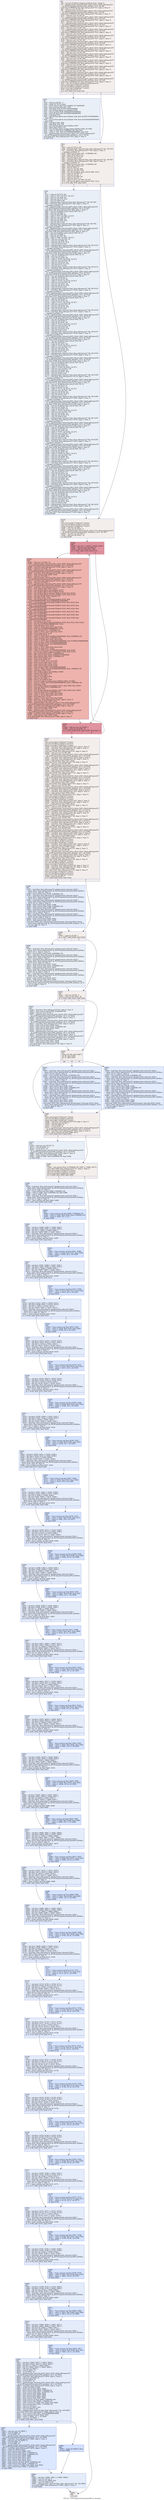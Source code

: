 digraph "CFG for '_Z19ComputeOrientationsPfS_iii' function" {
	label="CFG for '_Z19ComputeOrientationsPfS_iii' function";

	Node0x6147140 [shape=record,color="#3d50c3ff", style=filled, fillcolor="#e5d8d170",label="{%5:\l  %6 = tail call i32 @llvm.amdgcn.workitem.id.x(), !range !4\l  %7 = getelementptr inbounds [416 x float], [416 x float] addrspace(3)*\l... @_ZZ19ComputeOrientationsPfS_iiiE4hist, i32 0, i32 %6\l  store float 0.000000e+00, float addrspace(3)* %7, align 4, !tbaa !5\l  %8 = add nuw nsw i32 %6, 32\l  %9 = getelementptr inbounds [416 x float], [416 x float] addrspace(3)*\l... @_ZZ19ComputeOrientationsPfS_iiiE4hist, i32 0, i32 %8\l  store float 0.000000e+00, float addrspace(3)* %9, align 4, !tbaa !5\l  %10 = add nuw nsw i32 %6, 64\l  %11 = getelementptr inbounds [416 x float], [416 x float] addrspace(3)*\l... @_ZZ19ComputeOrientationsPfS_iiiE4hist, i32 0, i32 %10\l  store float 0.000000e+00, float addrspace(3)* %11, align 4, !tbaa !5\l  %12 = add nuw nsw i32 %6, 96\l  %13 = getelementptr inbounds [416 x float], [416 x float] addrspace(3)*\l... @_ZZ19ComputeOrientationsPfS_iiiE4hist, i32 0, i32 %12\l  store float 0.000000e+00, float addrspace(3)* %13, align 4, !tbaa !5\l  %14 = add nuw nsw i32 %6, 128\l  %15 = getelementptr inbounds [416 x float], [416 x float] addrspace(3)*\l... @_ZZ19ComputeOrientationsPfS_iiiE4hist, i32 0, i32 %14\l  store float 0.000000e+00, float addrspace(3)* %15, align 4, !tbaa !5\l  %16 = add nuw nsw i32 %6, 160\l  %17 = getelementptr inbounds [416 x float], [416 x float] addrspace(3)*\l... @_ZZ19ComputeOrientationsPfS_iiiE4hist, i32 0, i32 %16\l  store float 0.000000e+00, float addrspace(3)* %17, align 4, !tbaa !5\l  %18 = add nuw nsw i32 %6, 192\l  %19 = getelementptr inbounds [416 x float], [416 x float] addrspace(3)*\l... @_ZZ19ComputeOrientationsPfS_iiiE4hist, i32 0, i32 %18\l  store float 0.000000e+00, float addrspace(3)* %19, align 4, !tbaa !5\l  %20 = add nuw nsw i32 %6, 224\l  %21 = getelementptr inbounds [416 x float], [416 x float] addrspace(3)*\l... @_ZZ19ComputeOrientationsPfS_iiiE4hist, i32 0, i32 %20\l  store float 0.000000e+00, float addrspace(3)* %21, align 4, !tbaa !5\l  %22 = add nuw nsw i32 %6, 256\l  %23 = getelementptr inbounds [416 x float], [416 x float] addrspace(3)*\l... @_ZZ19ComputeOrientationsPfS_iiiE4hist, i32 0, i32 %22\l  store float 0.000000e+00, float addrspace(3)* %23, align 4, !tbaa !5\l  %24 = add nuw nsw i32 %6, 288\l  %25 = getelementptr inbounds [416 x float], [416 x float] addrspace(3)*\l... @_ZZ19ComputeOrientationsPfS_iiiE4hist, i32 0, i32 %24\l  store float 0.000000e+00, float addrspace(3)* %25, align 4, !tbaa !5\l  %26 = add nuw nsw i32 %6, 320\l  %27 = getelementptr inbounds [416 x float], [416 x float] addrspace(3)*\l... @_ZZ19ComputeOrientationsPfS_iiiE4hist, i32 0, i32 %26\l  store float 0.000000e+00, float addrspace(3)* %27, align 4, !tbaa !5\l  %28 = add nuw nsw i32 %6, 352\l  %29 = getelementptr inbounds [416 x float], [416 x float] addrspace(3)*\l... @_ZZ19ComputeOrientationsPfS_iiiE4hist, i32 0, i32 %28\l  store float 0.000000e+00, float addrspace(3)* %29, align 4, !tbaa !5\l  %30 = add nuw nsw i32 %6, 384\l  %31 = getelementptr inbounds [416 x float], [416 x float] addrspace(3)*\l... @_ZZ19ComputeOrientationsPfS_iiiE4hist, i32 0, i32 %30\l  store float 0.000000e+00, float addrspace(3)* %31, align 4, !tbaa !5\l  %32 = tail call i32 @llvm.amdgcn.workgroup.id.x()\l  fence syncscope(\"workgroup\") release\l  tail call void @llvm.amdgcn.s.barrier()\l  fence syncscope(\"workgroup\") acquire\l  %33 = icmp ult i32 %6, 15\l  br i1 %33, label %34, label %54\l|{<s0>T|<s1>F}}"];
	Node0x6147140:s0 -> Node0x614b7f0;
	Node0x6147140:s1 -> Node0x614b880;
	Node0x614b7f0 [shape=record,color="#3d50c3ff", style=filled, fillcolor="#cedaeb70",label="{%34:\l34:                                               \l  %35 = add nsw i32 %6, -7\l  %36 = sitofp i32 %35 to float\l  %37 = fmul contract float %36, 0xBFAC71C720000000\l  %38 = fmul contract float %37, %36\l  %39 = fmul float %38, 0x3FF7154760000000\l  %40 = tail call float @llvm.rint.f32(float %39)\l  %41 = fcmp ogt float %38, 0x40562E4300000000\l  %42 = fcmp olt float %38, 0xC059D1DA00000000\l  %43 = fneg float %39\l  %44 = tail call float @llvm.fma.f32(float %38, float 0x3FF7154760000000,\l... float %43)\l  %45 = tail call float @llvm.fma.f32(float %38, float 0x3E54AE0BE0000000,\l... float %44)\l  %46 = fsub float %39, %40\l  %47 = fadd float %45, %46\l  %48 = tail call float @llvm.exp2.f32(float %47)\l  %49 = fptosi float %40 to i32\l  %50 = tail call float @llvm.amdgcn.ldexp.f32(float %48, i32 %49)\l  %51 = select i1 %42, float 0.000000e+00, float %50\l  %52 = select i1 %41, float 0x7FF0000000000000, float %51\l  %53 = getelementptr inbounds [16 x float], [16 x float] addrspace(3)*\l... @_ZZ19ComputeOrientationsPfS_iiiE5gauss, i32 0, i32 %6\l  store float %52, float addrspace(3)* %53, align 4, !tbaa !5\l  br label %54\l}"];
	Node0x614b7f0 -> Node0x614b880;
	Node0x614b880 [shape=record,color="#3d50c3ff", style=filled, fillcolor="#e5d8d170",label="{%54:\l54:                                               \l  %55 = sext i32 %32 to i64\l  %56 = getelementptr inbounds float, float addrspace(1)* %1, i64 %55\l  %57 = load float, float addrspace(1)* %56, align 4, !tbaa !5,\l... !amdgpu.noclobber !9\l  %58 = fadd contract float %57, -6.500000e+00\l  %59 = fptosi float %58 to i32\l  %60 = add nsw i32 %32, %2\l  %61 = sext i32 %60 to i64\l  %62 = getelementptr inbounds float, float addrspace(1)* %1, i64 %61\l  %63 = load float, float addrspace(1)* %62, align 4, !tbaa !5,\l... !amdgpu.noclobber !9\l  %64 = fadd contract float %63, -6.500000e+00\l  %65 = fptosi float %64 to i32\l  %66 = and i32 %59, 15\l  %67 = sub nsw i32 %6, %66\l  %68 = add nsw i32 %67, %59\l  %69 = tail call i32 @llvm.smax.i32(i32 %68, i32 0)\l  %70 = icmp ult i32 %67, 15\l  %71 = add nsw i32 %4, -1\l  %72 = icmp slt i32 %69, %3\l  %73 = add nsw i32 %3, -1\l  %74 = select i1 %72, i32 %69, i32 %73\l  %75 = tail call i32 @llvm.smax.i32(i32 %65, i32 0)\l  br i1 %70, label %76, label %239\l|{<s0>T|<s1>F}}"];
	Node0x614b880:s0 -> Node0x614e680;
	Node0x614b880:s1 -> Node0x614e710;
	Node0x614e680 [shape=record,color="#3d50c3ff", style=filled, fillcolor="#cedaeb70",label="{%76:\l76:                                               \l  %77 = icmp slt i32 %75, %4\l  %78 = select i1 %77, i32 %75, i32 %71\l  %79 = mul nsw i32 %78, %3\l  %80 = add nsw i32 %79, %74\l  %81 = sext i32 %80 to i64\l  %82 = getelementptr inbounds float, float addrspace(1)* %0, i64 %81\l  %83 = load float, float addrspace(1)* %82, align 4, !tbaa !5,\l... !amdgpu.noclobber !9\l  %84 = getelementptr inbounds [240 x float], [240 x float] addrspace(3)*\l... @_ZZ19ComputeOrientationsPfS_iiiE4data, i32 0, i32 %67\l  store float %83, float addrspace(3)* %84, align 4, !tbaa !5\l  %85 = tail call i32 @llvm.smax.i32(i32 %65, i32 -1)\l  %86 = add nsw i32 %85, 1\l  %87 = icmp slt i32 %86, %4\l  %88 = select i1 %87, i32 %86, i32 %71\l  %89 = add nuw nsw i32 %67, 16\l  %90 = mul nsw i32 %88, %3\l  %91 = add nsw i32 %90, %74\l  %92 = sext i32 %91 to i64\l  %93 = getelementptr inbounds float, float addrspace(1)* %0, i64 %92\l  %94 = load float, float addrspace(1)* %93, align 4, !tbaa !5,\l... !amdgpu.noclobber !9\l  %95 = getelementptr inbounds [240 x float], [240 x float] addrspace(3)*\l... @_ZZ19ComputeOrientationsPfS_iiiE4data, i32 0, i32 %89\l  store float %94, float addrspace(3)* %95, align 4, !tbaa !5\l  %96 = tail call i32 @llvm.smax.i32(i32 %65, i32 -2)\l  %97 = add nsw i32 %96, 2\l  %98 = icmp slt i32 %97, %4\l  %99 = select i1 %98, i32 %97, i32 %71\l  %100 = add nuw nsw i32 %67, 32\l  %101 = mul nsw i32 %99, %3\l  %102 = add nsw i32 %101, %74\l  %103 = sext i32 %102 to i64\l  %104 = getelementptr inbounds float, float addrspace(1)* %0, i64 %103\l  %105 = load float, float addrspace(1)* %104, align 4, !tbaa !5,\l... !amdgpu.noclobber !9\l  %106 = getelementptr inbounds [240 x float], [240 x float] addrspace(3)*\l... @_ZZ19ComputeOrientationsPfS_iiiE4data, i32 0, i32 %100\l  store float %105, float addrspace(3)* %106, align 4, !tbaa !5\l  %107 = tail call i32 @llvm.smax.i32(i32 %65, i32 -3)\l  %108 = add nsw i32 %107, 3\l  %109 = icmp slt i32 %108, %4\l  %110 = select i1 %109, i32 %108, i32 %71\l  %111 = add nuw nsw i32 %67, 48\l  %112 = mul nsw i32 %110, %3\l  %113 = add nsw i32 %112, %74\l  %114 = sext i32 %113 to i64\l  %115 = getelementptr inbounds float, float addrspace(1)* %0, i64 %114\l  %116 = load float, float addrspace(1)* %115, align 4, !tbaa !5,\l... !amdgpu.noclobber !9\l  %117 = getelementptr inbounds [240 x float], [240 x float] addrspace(3)*\l... @_ZZ19ComputeOrientationsPfS_iiiE4data, i32 0, i32 %111\l  store float %116, float addrspace(3)* %117, align 4, !tbaa !5\l  %118 = tail call i32 @llvm.smax.i32(i32 %65, i32 -4)\l  %119 = add nsw i32 %118, 4\l  %120 = icmp slt i32 %119, %4\l  %121 = select i1 %120, i32 %119, i32 %71\l  %122 = add nuw nsw i32 %67, 64\l  %123 = mul nsw i32 %121, %3\l  %124 = add nsw i32 %123, %74\l  %125 = sext i32 %124 to i64\l  %126 = getelementptr inbounds float, float addrspace(1)* %0, i64 %125\l  %127 = load float, float addrspace(1)* %126, align 4, !tbaa !5,\l... !amdgpu.noclobber !9\l  %128 = getelementptr inbounds [240 x float], [240 x float] addrspace(3)*\l... @_ZZ19ComputeOrientationsPfS_iiiE4data, i32 0, i32 %122\l  store float %127, float addrspace(3)* %128, align 4, !tbaa !5\l  %129 = tail call i32 @llvm.smax.i32(i32 %65, i32 -5)\l  %130 = add nsw i32 %129, 5\l  %131 = icmp slt i32 %130, %4\l  %132 = select i1 %131, i32 %130, i32 %71\l  %133 = add nuw nsw i32 %67, 80\l  %134 = mul nsw i32 %132, %3\l  %135 = add nsw i32 %134, %74\l  %136 = sext i32 %135 to i64\l  %137 = getelementptr inbounds float, float addrspace(1)* %0, i64 %136\l  %138 = load float, float addrspace(1)* %137, align 4, !tbaa !5,\l... !amdgpu.noclobber !9\l  %139 = getelementptr inbounds [240 x float], [240 x float] addrspace(3)*\l... @_ZZ19ComputeOrientationsPfS_iiiE4data, i32 0, i32 %133\l  store float %138, float addrspace(3)* %139, align 4, !tbaa !5\l  %140 = tail call i32 @llvm.smax.i32(i32 %65, i32 -6)\l  %141 = add nsw i32 %140, 6\l  %142 = icmp slt i32 %141, %4\l  %143 = select i1 %142, i32 %141, i32 %71\l  %144 = add nuw nsw i32 %67, 96\l  %145 = mul nsw i32 %143, %3\l  %146 = add nsw i32 %145, %74\l  %147 = sext i32 %146 to i64\l  %148 = getelementptr inbounds float, float addrspace(1)* %0, i64 %147\l  %149 = load float, float addrspace(1)* %148, align 4, !tbaa !5,\l... !amdgpu.noclobber !9\l  %150 = getelementptr inbounds [240 x float], [240 x float] addrspace(3)*\l... @_ZZ19ComputeOrientationsPfS_iiiE4data, i32 0, i32 %144\l  store float %149, float addrspace(3)* %150, align 4, !tbaa !5\l  %151 = tail call i32 @llvm.smax.i32(i32 %65, i32 -7)\l  %152 = add nsw i32 %151, 7\l  %153 = icmp slt i32 %152, %4\l  %154 = select i1 %153, i32 %152, i32 %71\l  %155 = add nuw nsw i32 %67, 112\l  %156 = mul nsw i32 %154, %3\l  %157 = add nsw i32 %156, %74\l  %158 = sext i32 %157 to i64\l  %159 = getelementptr inbounds float, float addrspace(1)* %0, i64 %158\l  %160 = load float, float addrspace(1)* %159, align 4, !tbaa !5,\l... !amdgpu.noclobber !9\l  %161 = getelementptr inbounds [240 x float], [240 x float] addrspace(3)*\l... @_ZZ19ComputeOrientationsPfS_iiiE4data, i32 0, i32 %155\l  store float %160, float addrspace(3)* %161, align 4, !tbaa !5\l  %162 = tail call i32 @llvm.smax.i32(i32 %65, i32 -8)\l  %163 = add nsw i32 %162, 8\l  %164 = icmp slt i32 %163, %4\l  %165 = select i1 %164, i32 %163, i32 %71\l  %166 = add nuw nsw i32 %67, 128\l  %167 = mul nsw i32 %165, %3\l  %168 = add nsw i32 %167, %74\l  %169 = sext i32 %168 to i64\l  %170 = getelementptr inbounds float, float addrspace(1)* %0, i64 %169\l  %171 = load float, float addrspace(1)* %170, align 4, !tbaa !5,\l... !amdgpu.noclobber !9\l  %172 = getelementptr inbounds [240 x float], [240 x float] addrspace(3)*\l... @_ZZ19ComputeOrientationsPfS_iiiE4data, i32 0, i32 %166\l  store float %171, float addrspace(3)* %172, align 4, !tbaa !5\l  %173 = tail call i32 @llvm.smax.i32(i32 %65, i32 -9)\l  %174 = add nsw i32 %173, 9\l  %175 = icmp slt i32 %174, %4\l  %176 = select i1 %175, i32 %174, i32 %71\l  %177 = add nuw nsw i32 %67, 144\l  %178 = mul nsw i32 %176, %3\l  %179 = add nsw i32 %178, %74\l  %180 = sext i32 %179 to i64\l  %181 = getelementptr inbounds float, float addrspace(1)* %0, i64 %180\l  %182 = load float, float addrspace(1)* %181, align 4, !tbaa !5,\l... !amdgpu.noclobber !9\l  %183 = getelementptr inbounds [240 x float], [240 x float] addrspace(3)*\l... @_ZZ19ComputeOrientationsPfS_iiiE4data, i32 0, i32 %177\l  store float %182, float addrspace(3)* %183, align 4, !tbaa !5\l  %184 = tail call i32 @llvm.smax.i32(i32 %65, i32 -10)\l  %185 = add nsw i32 %184, 10\l  %186 = icmp slt i32 %185, %4\l  %187 = select i1 %186, i32 %185, i32 %71\l  %188 = add nuw nsw i32 %67, 160\l  %189 = mul nsw i32 %187, %3\l  %190 = add nsw i32 %189, %74\l  %191 = sext i32 %190 to i64\l  %192 = getelementptr inbounds float, float addrspace(1)* %0, i64 %191\l  %193 = load float, float addrspace(1)* %192, align 4, !tbaa !5,\l... !amdgpu.noclobber !9\l  %194 = getelementptr inbounds [240 x float], [240 x float] addrspace(3)*\l... @_ZZ19ComputeOrientationsPfS_iiiE4data, i32 0, i32 %188\l  store float %193, float addrspace(3)* %194, align 4, !tbaa !5\l  %195 = tail call i32 @llvm.smax.i32(i32 %65, i32 -11)\l  %196 = add nsw i32 %195, 11\l  %197 = icmp slt i32 %196, %4\l  %198 = select i1 %197, i32 %196, i32 %71\l  %199 = add nuw nsw i32 %67, 176\l  %200 = mul nsw i32 %198, %3\l  %201 = add nsw i32 %200, %74\l  %202 = sext i32 %201 to i64\l  %203 = getelementptr inbounds float, float addrspace(1)* %0, i64 %202\l  %204 = load float, float addrspace(1)* %203, align 4, !tbaa !5,\l... !amdgpu.noclobber !9\l  %205 = getelementptr inbounds [240 x float], [240 x float] addrspace(3)*\l... @_ZZ19ComputeOrientationsPfS_iiiE4data, i32 0, i32 %199\l  store float %204, float addrspace(3)* %205, align 4, !tbaa !5\l  %206 = tail call i32 @llvm.smax.i32(i32 %65, i32 -12)\l  %207 = add nsw i32 %206, 12\l  %208 = icmp slt i32 %207, %4\l  %209 = select i1 %208, i32 %207, i32 %71\l  %210 = add nuw nsw i32 %67, 192\l  %211 = mul nsw i32 %209, %3\l  %212 = add nsw i32 %211, %74\l  %213 = sext i32 %212 to i64\l  %214 = getelementptr inbounds float, float addrspace(1)* %0, i64 %213\l  %215 = load float, float addrspace(1)* %214, align 4, !tbaa !5,\l... !amdgpu.noclobber !9\l  %216 = getelementptr inbounds [240 x float], [240 x float] addrspace(3)*\l... @_ZZ19ComputeOrientationsPfS_iiiE4data, i32 0, i32 %210\l  store float %215, float addrspace(3)* %216, align 4, !tbaa !5\l  %217 = tail call i32 @llvm.smax.i32(i32 %65, i32 -13)\l  %218 = add nsw i32 %217, 13\l  %219 = icmp slt i32 %218, %4\l  %220 = select i1 %219, i32 %218, i32 %71\l  %221 = add nuw nsw i32 %67, 208\l  %222 = mul nsw i32 %220, %3\l  %223 = add nsw i32 %222, %74\l  %224 = sext i32 %223 to i64\l  %225 = getelementptr inbounds float, float addrspace(1)* %0, i64 %224\l  %226 = load float, float addrspace(1)* %225, align 4, !tbaa !5,\l... !amdgpu.noclobber !9\l  %227 = getelementptr inbounds [240 x float], [240 x float] addrspace(3)*\l... @_ZZ19ComputeOrientationsPfS_iiiE4data, i32 0, i32 %221\l  store float %226, float addrspace(3)* %227, align 4, !tbaa !5\l  %228 = tail call i32 @llvm.smax.i32(i32 %65, i32 -14)\l  %229 = add nsw i32 %228, 14\l  %230 = icmp slt i32 %229, %4\l  %231 = select i1 %230, i32 %229, i32 %71\l  %232 = add nuw nsw i32 %67, 224\l  %233 = mul nsw i32 %231, %3\l  %234 = add nsw i32 %233, %74\l  %235 = sext i32 %234 to i64\l  %236 = getelementptr inbounds float, float addrspace(1)* %0, i64 %235\l  %237 = load float, float addrspace(1)* %236, align 4, !tbaa !5,\l... !amdgpu.noclobber !9\l  %238 = getelementptr inbounds [240 x float], [240 x float] addrspace(3)*\l... @_ZZ19ComputeOrientationsPfS_iiiE4data, i32 0, i32 %232\l  store float %237, float addrspace(3)* %238, align 4, !tbaa !5\l  br label %239\l}"];
	Node0x614e680 -> Node0x614e710;
	Node0x614e710 [shape=record,color="#3d50c3ff", style=filled, fillcolor="#e5d8d170",label="{%239:\l239:                                              \l  fence syncscope(\"workgroup\") release\l  tail call void @llvm.amdgcn.s.barrier()\l  fence syncscope(\"workgroup\") acquire\l  %240 = add nsw i32 %67, -1\l  %241 = icmp ult i32 %240, 13\l  %242 = getelementptr inbounds [16 x float], [16 x float] addrspace(3)*\l... @_ZZ19ComputeOrientationsPfS_iiiE5gauss, i32 0, i32 %67\l  %243 = shl nuw nsw i32 %67, 5\l  %244 = add nsw i32 %243, -32\l  br label %299\l}"];
	Node0x614e710 -> Node0x6156bc0;
	Node0x6156e60 [shape=record,color="#3d50c3ff", style=filled, fillcolor="#e5d8d170",label="{%245:\l245:                                              \l  fence syncscope(\"workgroup\") release\l  tail call void @llvm.amdgcn.s.barrier()\l  fence syncscope(\"workgroup\") acquire\l  %246 = load float, float addrspace(3)* %23, align 4, !tbaa !5\l  %247 = load float, float addrspace(3)* %7, align 4, !tbaa !5\l  %248 = fadd contract float %246, %247\l  store float %248, float addrspace(3)* %7, align 4, !tbaa !5\l  %249 = add nuw nsw i32 %6, 288\l  %250 = getelementptr inbounds [416 x float], [416 x float] addrspace(3)*\l... @_ZZ19ComputeOrientationsPfS_iiiE4hist, i32 0, i32 %249\l  %251 = load float, float addrspace(3)* %250, align 4, !tbaa !5\l  %252 = load float, float addrspace(3)* %9, align 4, !tbaa !5\l  %253 = fadd contract float %251, %252\l  store float %253, float addrspace(3)* %9, align 4, !tbaa !5\l  %254 = add nuw nsw i32 %6, 320\l  %255 = getelementptr inbounds [416 x float], [416 x float] addrspace(3)*\l... @_ZZ19ComputeOrientationsPfS_iiiE4hist, i32 0, i32 %254\l  %256 = load float, float addrspace(3)* %255, align 4, !tbaa !5\l  %257 = load float, float addrspace(3)* %11, align 4, !tbaa !5\l  %258 = fadd contract float %256, %257\l  store float %258, float addrspace(3)* %11, align 4, !tbaa !5\l  %259 = add nuw nsw i32 %6, 352\l  %260 = getelementptr inbounds [416 x float], [416 x float] addrspace(3)*\l... @_ZZ19ComputeOrientationsPfS_iiiE4hist, i32 0, i32 %259\l  %261 = load float, float addrspace(3)* %260, align 4, !tbaa !5\l  %262 = load float, float addrspace(3)* %13, align 4, !tbaa !5\l  %263 = fadd contract float %261, %262\l  store float %263, float addrspace(3)* %13, align 4, !tbaa !5\l  %264 = add nuw nsw i32 %6, 384\l  %265 = getelementptr inbounds [416 x float], [416 x float] addrspace(3)*\l... @_ZZ19ComputeOrientationsPfS_iiiE4hist, i32 0, i32 %264\l  %266 = load float, float addrspace(3)* %265, align 4, !tbaa !5\l  %267 = load float, float addrspace(3)* %15, align 4, !tbaa !5\l  %268 = fadd contract float %266, %267\l  store float %268, float addrspace(3)* %15, align 4, !tbaa !5\l  fence syncscope(\"workgroup\") release\l  tail call void @llvm.amdgcn.s.barrier()\l  fence syncscope(\"workgroup\") acquire\l  %269 = load float, float addrspace(3)* %15, align 4, !tbaa !5\l  %270 = load float, float addrspace(3)* %7, align 4, !tbaa !5\l  %271 = fadd contract float %269, %270\l  store float %271, float addrspace(3)* %7, align 4, !tbaa !5\l  %272 = add nuw nsw i32 %6, 160\l  %273 = getelementptr inbounds [416 x float], [416 x float] addrspace(3)*\l... @_ZZ19ComputeOrientationsPfS_iiiE4hist, i32 0, i32 %272\l  %274 = load float, float addrspace(3)* %273, align 4, !tbaa !5\l  %275 = load float, float addrspace(3)* %9, align 4, !tbaa !5\l  %276 = fadd contract float %274, %275\l  store float %276, float addrspace(3)* %9, align 4, !tbaa !5\l  %277 = add nuw nsw i32 %6, 192\l  %278 = getelementptr inbounds [416 x float], [416 x float] addrspace(3)*\l... @_ZZ19ComputeOrientationsPfS_iiiE4hist, i32 0, i32 %277\l  %279 = load float, float addrspace(3)* %278, align 4, !tbaa !5\l  %280 = load float, float addrspace(3)* %11, align 4, !tbaa !5\l  %281 = fadd contract float %279, %280\l  store float %281, float addrspace(3)* %11, align 4, !tbaa !5\l  %282 = add nuw nsw i32 %6, 224\l  %283 = getelementptr inbounds [416 x float], [416 x float] addrspace(3)*\l... @_ZZ19ComputeOrientationsPfS_iiiE4hist, i32 0, i32 %282\l  %284 = load float, float addrspace(3)* %283, align 4, !tbaa !5\l  %285 = load float, float addrspace(3)* %13, align 4, !tbaa !5\l  %286 = fadd contract float %284, %285\l  store float %286, float addrspace(3)* %13, align 4, !tbaa !5\l  fence syncscope(\"workgroup\") release\l  tail call void @llvm.amdgcn.s.barrier()\l  fence syncscope(\"workgroup\") acquire\l  %287 = load float, float addrspace(3)* %11, align 4, !tbaa !5\l  %288 = load float, float addrspace(3)* %7, align 4, !tbaa !5\l  %289 = fadd contract float %287, %288\l  store float %289, float addrspace(3)* %7, align 4, !tbaa !5\l  %290 = add nuw nsw i32 %6, 96\l  %291 = getelementptr inbounds [416 x float], [416 x float] addrspace(3)*\l... @_ZZ19ComputeOrientationsPfS_iiiE4hist, i32 0, i32 %290\l  %292 = load float, float addrspace(3)* %291, align 4, !tbaa !5\l  %293 = load float, float addrspace(3)* %9, align 4, !tbaa !5\l  %294 = fadd contract float %292, %293\l  store float %294, float addrspace(3)* %9, align 4, !tbaa !5\l  fence syncscope(\"workgroup\") release\l  tail call void @llvm.amdgcn.s.barrier()\l  fence syncscope(\"workgroup\") acquire\l  %295 = load float, float addrspace(3)* %9, align 4, !tbaa !5\l  %296 = load float, float addrspace(3)* %7, align 4, !tbaa !5\l  %297 = fadd contract float %295, %296\l  store float %297, float addrspace(3)* %7, align 4, !tbaa !5\l  fence syncscope(\"workgroup\") release\l  tail call void @llvm.amdgcn.s.barrier()\l  fence syncscope(\"workgroup\") acquire\l  %298 = icmp eq i32 %6, 0\l  br i1 %298, label %394, label %406\l|{<s0>T|<s1>F}}"];
	Node0x6156e60:s0 -> Node0x615b590;
	Node0x6156e60:s1 -> Node0x615b5e0;
	Node0x6156bc0 [shape=record,color="#b70d28ff", style=filled, fillcolor="#b70d2870",label="{%299:\l299:                                              \l  %300 = phi i32 [ 1, %239 ], [ %392, %391 ]\l  %301 = shl nuw nsw i32 %300, 4\l  %302 = add nsw i32 %301, %67\l  br i1 %241, label %303, label %391\l|{<s0>T|<s1>F}}"];
	Node0x6156bc0:s0 -> Node0x615b980;
	Node0x6156bc0:s1 -> Node0x615b720;
	Node0x615b980 [shape=record,color="#3d50c3ff", style=filled, fillcolor="#d6524470",label="{%303:\l303:                                              \l  %304 = add nsw i32 %302, 16\l  %305 = getelementptr inbounds [240 x float], [240 x float] addrspace(3)*\l... @_ZZ19ComputeOrientationsPfS_iiiE4data, i32 0, i32 %304\l  %306 = load float, float addrspace(3)* %305, align 4, !tbaa !5\l  %307 = add nsw i32 %302, -16\l  %308 = getelementptr inbounds [240 x float], [240 x float] addrspace(3)*\l... @_ZZ19ComputeOrientationsPfS_iiiE4data, i32 0, i32 %307\l  %309 = load float, float addrspace(3)* %308, align 4, !tbaa !5\l  %310 = fsub contract float %306, %309\l  %311 = add nsw i32 %302, 1\l  %312 = getelementptr inbounds [240 x float], [240 x float] addrspace(3)*\l... @_ZZ19ComputeOrientationsPfS_iiiE4data, i32 0, i32 %311\l  %313 = load float, float addrspace(3)* %312, align 4, !tbaa !5\l  %314 = add nsw i32 %302, -1\l  %315 = getelementptr inbounds [240 x float], [240 x float] addrspace(3)*\l... @_ZZ19ComputeOrientationsPfS_iiiE4data, i32 0, i32 %314\l  %316 = load float, float addrspace(3)* %315, align 4, !tbaa !5\l  %317 = fsub contract float %313, %316\l  %318 = tail call float @llvm.fabs.f32(float %317)\l  %319 = tail call float @llvm.fabs.f32(float %310)\l  %320 = tail call float @llvm.minnum.f32(float %318, float %319)\l  %321 = tail call float @llvm.maxnum.f32(float %318, float %319)\l  %322 = fdiv float %320, %321, !fpmath !10\l  %323 = fmul float %322, %322\l  %324 = tail call float @llvm.fmuladd.f32(float %323, float\l... 0x3F65A54B00000000, float 0xBF8F4B2180000000)\l  %325 = tail call float @llvm.fmuladd.f32(float %323, float %324, float\l... 0x3FA53F67E0000000)\l  %326 = tail call float @llvm.fmuladd.f32(float %323, float %325, float\l... 0xBFB2FA9AE0000000)\l  %327 = tail call float @llvm.fmuladd.f32(float %323, float %326, float\l... 0x3FBB263640000000)\l  %328 = tail call float @llvm.fmuladd.f32(float %323, float %327, float\l... 0xBFC22C1CC0000000)\l  %329 = tail call float @llvm.fmuladd.f32(float %323, float %328, float\l... 0x3FC99717E0000000)\l  %330 = tail call float @llvm.fmuladd.f32(float %323, float %329, float\l... 0xBFD5554C40000000)\l  %331 = fmul float %323, %330\l  %332 = tail call float @llvm.fmuladd.f32(float %322, float %331, float %322)\l  %333 = fsub float 0x3FF921FB60000000, %332\l  %334 = fcmp ogt float %319, %318\l  %335 = select i1 %334, float %333, float %332\l  %336 = fsub float 0x400921FB60000000, %335\l  %337 = fcmp olt float %317, 0.000000e+00\l  %338 = select i1 %337, float %336, float %335\l  %339 = bitcast float %317 to i32\l  %340 = icmp slt i32 %339, 0\l  %341 = select i1 %340, float 0x400921FB60000000, float 0.000000e+00\l  %342 = fcmp oeq float %310, 0.000000e+00\l  %343 = select i1 %342, float %341, float %338\l  %344 = select i1 %337, float 0x4002D97C80000000, float 0x3FE921FB60000000\l  %345 = fcmp oeq float %318, 0x7FF0000000000000\l  %346 = fcmp oeq float %319, 0x7FF0000000000000\l  %347 = and i1 %346, %345\l  %348 = select i1 %347, float %344, float %343\l  %349 = fcmp uno float %317, %310\l  %350 = select i1 %349, float 0x7FF8000000000000, float %348\l  %351 = tail call float @llvm.copysign.f32(float %350, float %310)\l  %352 = fmul contract float %351, 1.600000e+01\l  %353 = fdiv contract float %352, 0x400921FF20000000\l  %354 = fadd contract float %353, 1.650000e+01\l  %355 = fptosi float %354 to i32\l  %356 = icmp eq i32 %355, 32\l  %357 = select i1 %356, i32 0, i32 %355\l  %358 = fmul contract float %317, %317\l  %359 = fmul contract float %310, %310\l  %360 = fadd contract float %359, %358\l  %361 = fcmp olt float %360, 0x39F0000000000000\l  %362 = select i1 %361, float 0x41F0000000000000, float 1.000000e+00\l  %363 = fmul float %360, %362\l  %364 = tail call float @llvm.sqrt.f32(float %363)\l  %365 = bitcast float %364 to i32\l  %366 = add nsw i32 %365, -1\l  %367 = bitcast i32 %366 to float\l  %368 = add nsw i32 %365, 1\l  %369 = bitcast i32 %368 to float\l  %370 = tail call i1 @llvm.amdgcn.class.f32(float %363, i32 608)\l  %371 = select i1 %361, float 0x3EF0000000000000, float 1.000000e+00\l  %372 = fneg float %369\l  %373 = tail call float @llvm.fma.f32(float %372, float %364, float %363)\l  %374 = fcmp ogt float %373, 0.000000e+00\l  %375 = fneg float %367\l  %376 = tail call float @llvm.fma.f32(float %375, float %364, float %363)\l  %377 = fcmp ole float %376, 0.000000e+00\l  %378 = select i1 %377, float %367, float %364\l  %379 = select i1 %374, float %369, float %378\l  %380 = fmul float %371, %379\l  %381 = select i1 %370, float %363, float %380\l  %382 = load float, float addrspace(3)* %242, align 4, !tbaa !5\l  %383 = fmul contract float %382, %381\l  %384 = getelementptr inbounds [16 x float], [16 x float] addrspace(3)*\l... @_ZZ19ComputeOrientationsPfS_iiiE5gauss, i32 0, i32 %300\l  %385 = load float, float addrspace(3)* %384, align 4, !tbaa !5\l  %386 = fmul contract float %385, %383\l  %387 = add nsw i32 %244, %357\l  %388 = getelementptr inbounds [416 x float], [416 x float] addrspace(3)*\l... @_ZZ19ComputeOrientationsPfS_iiiE4hist, i32 0, i32 %387\l  %389 = load float, float addrspace(3)* %388, align 4, !tbaa !5\l  %390 = fadd contract float %389, %386\l  store float %390, float addrspace(3)* %388, align 4, !tbaa !5\l  br label %391\l}"];
	Node0x615b980 -> Node0x615b720;
	Node0x615b720 [shape=record,color="#b70d28ff", style=filled, fillcolor="#b70d2870",label="{%391:\l391:                                              \l  %392 = add nuw nsw i32 %300, 1\l  %393 = icmp eq i32 %392, 14\l  br i1 %393, label %245, label %299, !llvm.loop !11\l|{<s0>T|<s1>F}}"];
	Node0x615b720:s0 -> Node0x6156e60;
	Node0x615b720:s1 -> Node0x6156bc0;
	Node0x615b590 [shape=record,color="#3d50c3ff", style=filled, fillcolor="#c1d4f470",label="{%394:\l394:                                              \l  %395 = load float, float addrspace(3)* getelementptr inbounds ([416 x\l... float], [416 x float] addrspace(3)* @_ZZ19ComputeOrientationsPfS_iiiE4hist,\l... i32 0, i32 0), align 16, !tbaa !5\l  %396 = fmul contract float %395, 6.000000e+00\l  %397 = load float, float addrspace(3)* getelementptr inbounds ([416 x\l... float], [416 x float] addrspace(3)* @_ZZ19ComputeOrientationsPfS_iiiE4hist,\l... i32 0, i32 1), align 4, !tbaa !5\l  %398 = load float, float addrspace(3)* getelementptr inbounds ([416 x\l... float], [416 x float] addrspace(3)* @_ZZ19ComputeOrientationsPfS_iiiE4hist,\l... i32 0, i32 31), align 4, !tbaa !5\l  %399 = fadd contract float %397, %398\l  %400 = fmul contract float %399, 4.000000e+00\l  %401 = fadd contract float %396, %400\l  %402 = load float, float addrspace(3)* getelementptr inbounds ([416 x\l... float], [416 x float] addrspace(3)* @_ZZ19ComputeOrientationsPfS_iiiE4hist,\l... i32 0, i32 2), align 8, !tbaa !5\l  %403 = load float, float addrspace(3)* getelementptr inbounds ([416 x\l... float], [416 x float] addrspace(3)* @_ZZ19ComputeOrientationsPfS_iiiE4hist,\l... i32 0, i32 30), align 8, !tbaa !5\l  %404 = fadd contract float %402, %403\l  %405 = fadd contract float %401, %404\l  store float %405, float addrspace(3)* getelementptr inbounds ([416 x float],\l... [416 x float] addrspace(3)* @_ZZ19ComputeOrientationsPfS_iiiE4hist, i32 0,\l... i32 32), align 16, !tbaa !5\l  br label %406\l}"];
	Node0x615b590 -> Node0x615b5e0;
	Node0x615b5e0 [shape=record,color="#3d50c3ff", style=filled, fillcolor="#e5d8d170",label="{%406:\l406:                                              \l  %407 = icmp eq i32 %6, 1\l  br i1 %407, label %408, label %420\l|{<s0>T|<s1>F}}"];
	Node0x615b5e0:s0 -> Node0x6160180;
	Node0x615b5e0:s1 -> Node0x6157470;
	Node0x6160180 [shape=record,color="#3d50c3ff", style=filled, fillcolor="#cedaeb70",label="{%408:\l408:                                              \l  %409 = load float, float addrspace(3)* getelementptr inbounds ([416 x\l... float], [416 x float] addrspace(3)* @_ZZ19ComputeOrientationsPfS_iiiE4hist,\l... i32 0, i32 1), align 4, !tbaa !5\l  %410 = fmul contract float %409, 6.000000e+00\l  %411 = load float, float addrspace(3)* getelementptr inbounds ([416 x\l... float], [416 x float] addrspace(3)* @_ZZ19ComputeOrientationsPfS_iiiE4hist,\l... i32 0, i32 2), align 8, !tbaa !5\l  %412 = load float, float addrspace(3)* getelementptr inbounds ([416 x\l... float], [416 x float] addrspace(3)* @_ZZ19ComputeOrientationsPfS_iiiE4hist,\l... i32 0, i32 0), align 16, !tbaa !5\l  %413 = fadd contract float %411, %412\l  %414 = fmul contract float %413, 4.000000e+00\l  %415 = fadd contract float %410, %414\l  %416 = load float, float addrspace(3)* getelementptr inbounds ([416 x\l... float], [416 x float] addrspace(3)* @_ZZ19ComputeOrientationsPfS_iiiE4hist,\l... i32 0, i32 3), align 4, !tbaa !5\l  %417 = load float, float addrspace(3)* getelementptr inbounds ([416 x\l... float], [416 x float] addrspace(3)* @_ZZ19ComputeOrientationsPfS_iiiE4hist,\l... i32 0, i32 31), align 4, !tbaa !5\l  %418 = fadd contract float %416, %417\l  %419 = fadd contract float %415, %418\l  store float %419, float addrspace(3)* getelementptr inbounds ([416 x float],\l... [416 x float] addrspace(3)* @_ZZ19ComputeOrientationsPfS_iiiE4hist, i32 0,\l... i32 33), align 4, !tbaa !5\l  br label %420\l}"];
	Node0x6160180 -> Node0x6157470;
	Node0x6157470 [shape=record,color="#3d50c3ff", style=filled, fillcolor="#e5d8d170",label="{%420:\l420:                                              \l  %421 = add nsw i32 %6, -2\l  %422 = icmp ult i32 %421, 28\l  br i1 %422, label %423, label %442\l|{<s0>T|<s1>F}}"];
	Node0x6157470:s0 -> Node0x61575b0;
	Node0x6157470:s1 -> Node0x6158380;
	Node0x61575b0 [shape=record,color="#3d50c3ff", style=filled, fillcolor="#cedaeb70",label="{%423:\l423:                                              \l  %424 = load float, float addrspace(3)* %7, align 4, !tbaa !5\l  %425 = fmul contract float %424, 6.000000e+00\l  %426 = add nuw nsw i32 %6, 1\l  %427 = getelementptr inbounds [416 x float], [416 x float] addrspace(3)*\l... @_ZZ19ComputeOrientationsPfS_iiiE4hist, i32 0, i32 %426\l  %428 = load float, float addrspace(3)* %427, align 4, !tbaa !5\l  %429 = add nsw i32 %6, -1\l  %430 = getelementptr inbounds [416 x float], [416 x float] addrspace(3)*\l... @_ZZ19ComputeOrientationsPfS_iiiE4hist, i32 0, i32 %429\l  %431 = load float, float addrspace(3)* %430, align 4, !tbaa !5\l  %432 = fadd contract float %428, %431\l  %433 = fmul contract float %432, 4.000000e+00\l  %434 = fadd contract float %425, %433\l  %435 = add nuw nsw i32 %6, 2\l  %436 = getelementptr inbounds [416 x float], [416 x float] addrspace(3)*\l... @_ZZ19ComputeOrientationsPfS_iiiE4hist, i32 0, i32 %435\l  %437 = load float, float addrspace(3)* %436, align 4, !tbaa !5\l  %438 = getelementptr inbounds [416 x float], [416 x float] addrspace(3)*\l... @_ZZ19ComputeOrientationsPfS_iiiE4hist, i32 0, i32 %421\l  %439 = load float, float addrspace(3)* %438, align 4, !tbaa !5\l  %440 = fadd contract float %437, %439\l  %441 = fadd contract float %434, %440\l  store float %441, float addrspace(3)* %9, align 4, !tbaa !5\l  br label %442\l}"];
	Node0x61575b0 -> Node0x6158380;
	Node0x6158380 [shape=record,color="#3d50c3ff", style=filled, fillcolor="#e5d8d170",label="{%442:\l442:                                              \l  switch i32 %6, label %467 [\l    i32 30, label %443\l    i32 31, label %455\l  ]\l|{<s0>def|<s1>30|<s2>31}}"];
	Node0x6158380:s0 -> Node0x6158640;
	Node0x6158380:s1 -> Node0x6159040;
	Node0x6158380:s2 -> Node0x6159090;
	Node0x6159040 [shape=record,color="#3d50c3ff", style=filled, fillcolor="#bbd1f870",label="{%443:\l443:                                              \l  %444 = load float, float addrspace(3)* getelementptr inbounds ([416 x\l... float], [416 x float] addrspace(3)* @_ZZ19ComputeOrientationsPfS_iiiE4hist,\l... i32 0, i32 30), align 8, !tbaa !5\l  %445 = fmul contract float %444, 6.000000e+00\l  %446 = load float, float addrspace(3)* getelementptr inbounds ([416 x\l... float], [416 x float] addrspace(3)* @_ZZ19ComputeOrientationsPfS_iiiE4hist,\l... i32 0, i32 31), align 4, !tbaa !5\l  %447 = load float, float addrspace(3)* getelementptr inbounds ([416 x\l... float], [416 x float] addrspace(3)* @_ZZ19ComputeOrientationsPfS_iiiE4hist,\l... i32 0, i32 29), align 4, !tbaa !5\l  %448 = fadd contract float %446, %447\l  %449 = fmul contract float %448, 4.000000e+00\l  %450 = fadd contract float %445, %449\l  %451 = load float, float addrspace(3)* getelementptr inbounds ([416 x\l... float], [416 x float] addrspace(3)* @_ZZ19ComputeOrientationsPfS_iiiE4hist,\l... i32 0, i32 0), align 16, !tbaa !5\l  %452 = load float, float addrspace(3)* getelementptr inbounds ([416 x\l... float], [416 x float] addrspace(3)* @_ZZ19ComputeOrientationsPfS_iiiE4hist,\l... i32 0, i32 28), align 16, !tbaa !5\l  %453 = fadd contract float %451, %452\l  %454 = fadd contract float %450, %453\l  store float %454, float addrspace(3)* getelementptr inbounds ([416 x float],\l... [416 x float] addrspace(3)* @_ZZ19ComputeOrientationsPfS_iiiE4hist, i32 0,\l... i32 62), align 8, !tbaa !5\l  br label %467\l}"];
	Node0x6159040 -> Node0x6158640;
	Node0x6159090 [shape=record,color="#3d50c3ff", style=filled, fillcolor="#bbd1f870",label="{%455:\l455:                                              \l  %456 = load float, float addrspace(3)* getelementptr inbounds ([416 x\l... float], [416 x float] addrspace(3)* @_ZZ19ComputeOrientationsPfS_iiiE4hist,\l... i32 0, i32 31), align 4, !tbaa !5\l  %457 = fmul contract float %456, 6.000000e+00\l  %458 = load float, float addrspace(3)* getelementptr inbounds ([416 x\l... float], [416 x float] addrspace(3)* @_ZZ19ComputeOrientationsPfS_iiiE4hist,\l... i32 0, i32 0), align 16, !tbaa !5\l  %459 = load float, float addrspace(3)* getelementptr inbounds ([416 x\l... float], [416 x float] addrspace(3)* @_ZZ19ComputeOrientationsPfS_iiiE4hist,\l... i32 0, i32 30), align 8, !tbaa !5\l  %460 = fadd contract float %458, %459\l  %461 = fmul contract float %460, 4.000000e+00\l  %462 = fadd contract float %457, %461\l  %463 = load float, float addrspace(3)* getelementptr inbounds ([416 x\l... float], [416 x float] addrspace(3)* @_ZZ19ComputeOrientationsPfS_iiiE4hist,\l... i32 0, i32 1), align 4, !tbaa !5\l  %464 = load float, float addrspace(3)* getelementptr inbounds ([416 x\l... float], [416 x float] addrspace(3)* @_ZZ19ComputeOrientationsPfS_iiiE4hist,\l... i32 0, i32 29), align 4, !tbaa !5\l  %465 = fadd contract float %463, %464\l  %466 = fadd contract float %462, %465\l  store float %466, float addrspace(3)* getelementptr inbounds ([416 x float],\l... [416 x float] addrspace(3)* @_ZZ19ComputeOrientationsPfS_iiiE4hist, i32 0,\l... i32 63), align 4, !tbaa !5\l  br label %467\l}"];
	Node0x6159090 -> Node0x6158640;
	Node0x6158640 [shape=record,color="#3d50c3ff", style=filled, fillcolor="#e5d8d170",label="{%467:\l467:                                              \l  fence syncscope(\"workgroup\") release\l  tail call void @llvm.amdgcn.s.barrier()\l  fence syncscope(\"workgroup\") acquire\l  %468 = load float, float addrspace(3)* %9, align 4, !tbaa !5\l  %469 = add nuw nsw i32 %6, 1\l  %470 = and i32 %469, 31\l  %471 = or i32 %470, 32\l  %472 = getelementptr inbounds [416 x float], [416 x float] addrspace(3)*\l... @_ZZ19ComputeOrientationsPfS_iiiE4hist, i32 0, i32 %471\l  %473 = load float, float addrspace(3)* %472, align 4, !tbaa !5\l  %474 = fcmp contract ogt float %468, %473\l  br i1 %474, label %475, label %483\l|{<s0>T|<s1>F}}"];
	Node0x6158640:s0 -> Node0x6166380;
	Node0x6158640:s1 -> Node0x6166590;
	Node0x6166380 [shape=record,color="#3d50c3ff", style=filled, fillcolor="#cedaeb70",label="{%475:\l475:                                              \l  %476 = add nuw nsw i32 %6, 31\l  %477 = and i32 %476, 31\l  %478 = or i32 %477, 32\l  %479 = getelementptr inbounds [416 x float], [416 x float] addrspace(3)*\l... @_ZZ19ComputeOrientationsPfS_iiiE4hist, i32 0, i32 %478\l  %480 = load float, float addrspace(3)* %479, align 4, !tbaa !5\l  %481 = fcmp contract ult float %468, %480\l  %482 = select i1 %481, float 0.000000e+00, float %468\l  br label %483\l}"];
	Node0x6166380 -> Node0x6166590;
	Node0x6166590 [shape=record,color="#3d50c3ff", style=filled, fillcolor="#e5d8d170",label="{%483:\l483:                                              \l  %484 = phi contract float [ 0.000000e+00, %467 ], [ %482, %475 ]\l  store float %484, float addrspace(3)* %7, align 4, !tbaa !5\l  fence syncscope(\"workgroup\") release\l  tail call void @llvm.amdgcn.s.barrier()\l  fence syncscope(\"workgroup\") acquire\l  br i1 %298, label %485, label %892\l|{<s0>T|<s1>F}}"];
	Node0x6166590:s0 -> Node0x6166d70;
	Node0x6166590:s1 -> Node0x6166dc0;
	Node0x6166d70 [shape=record,color="#3d50c3ff", style=filled, fillcolor="#c1d4f470",label="{%485:\l485:                                              \l  %486 = load float, float addrspace(3)* getelementptr inbounds ([416 x\l... float], [416 x float] addrspace(3)* @_ZZ19ComputeOrientationsPfS_iiiE4hist,\l... i32 0, i32 0), align 16, !tbaa !5\l  %487 = fcmp contract ule float %486, 0.000000e+00\l  %488 = select i1 %487, float 0.000000e+00, float %486\l  %489 = sext i1 %487 to i32\l  %490 = load float, float addrspace(3)* getelementptr inbounds ([416 x\l... float], [416 x float] addrspace(3)* @_ZZ19ComputeOrientationsPfS_iiiE4hist,\l... i32 0, i32 1), align 4, !tbaa !5\l  %491 = fcmp contract ogt float %490, %488\l  br i1 %491, label %496, label %492\l|{<s0>T|<s1>F}}"];
	Node0x6166d70:s0 -> Node0x6166ec0;
	Node0x6166d70:s1 -> Node0x6167230;
	Node0x6167230 [shape=record,color="#3d50c3ff", style=filled, fillcolor="#a1c0ff70",label="{%492:\l492:                                              \l  %493 = fcmp contract ogt float %490, 0.000000e+00\l  %494 = select i1 %493, float %490, float 0.000000e+00\l  %495 = select i1 %493, i32 1, i32 -1\l  br label %496\l}"];
	Node0x6167230 -> Node0x6166ec0;
	Node0x6166ec0 [shape=record,color="#3d50c3ff", style=filled, fillcolor="#c1d4f470",label="{%496:\l496:                                              \l  %497 = phi float [ %490, %485 ], [ %488, %492 ]\l  %498 = phi float [ %488, %485 ], [ %494, %492 ]\l  %499 = phi i32 [ 1, %485 ], [ %489, %492 ]\l  %500 = phi i32 [ %489, %485 ], [ %495, %492 ]\l  %501 = load float, float addrspace(3)* getelementptr inbounds ([416 x\l... float], [416 x float] addrspace(3)* @_ZZ19ComputeOrientationsPfS_iiiE4hist,\l... i32 0, i32 2), align 8, !tbaa !5\l  %502 = fcmp contract ogt float %501, %497\l  br i1 %502, label %507, label %503\l|{<s0>T|<s1>F}}"];
	Node0x6166ec0:s0 -> Node0x6167850;
	Node0x6166ec0:s1 -> Node0x61679a0;
	Node0x61679a0 [shape=record,color="#3d50c3ff", style=filled, fillcolor="#a1c0ff70",label="{%503:\l503:                                              \l  %504 = fcmp contract ogt float %501, %498\l  %505 = select i1 %504, float %501, float %498\l  %506 = select i1 %504, i32 2, i32 %500\l  br label %507\l}"];
	Node0x61679a0 -> Node0x6167850;
	Node0x6167850 [shape=record,color="#3d50c3ff", style=filled, fillcolor="#c1d4f470",label="{%507:\l507:                                              \l  %508 = phi float [ %501, %496 ], [ %497, %503 ]\l  %509 = phi float [ %497, %496 ], [ %505, %503 ]\l  %510 = phi i32 [ 2, %496 ], [ %499, %503 ]\l  %511 = phi i32 [ %499, %496 ], [ %506, %503 ]\l  %512 = load float, float addrspace(3)* getelementptr inbounds ([416 x\l... float], [416 x float] addrspace(3)* @_ZZ19ComputeOrientationsPfS_iiiE4hist,\l... i32 0, i32 3), align 4, !tbaa !5\l  %513 = fcmp contract ogt float %512, %508\l  br i1 %513, label %518, label %514\l|{<s0>T|<s1>F}}"];
	Node0x6167850:s0 -> Node0x6167fc0;
	Node0x6167850:s1 -> Node0x6159170;
	Node0x6159170 [shape=record,color="#3d50c3ff", style=filled, fillcolor="#a1c0ff70",label="{%514:\l514:                                              \l  %515 = fcmp contract ogt float %512, %509\l  %516 = select i1 %515, float %512, float %509\l  %517 = select i1 %515, i32 3, i32 %511\l  br label %518\l}"];
	Node0x6159170 -> Node0x6167fc0;
	Node0x6167fc0 [shape=record,color="#3d50c3ff", style=filled, fillcolor="#c1d4f470",label="{%518:\l518:                                              \l  %519 = phi float [ %512, %507 ], [ %508, %514 ]\l  %520 = phi float [ %508, %507 ], [ %516, %514 ]\l  %521 = phi i32 [ 3, %507 ], [ %510, %514 ]\l  %522 = phi i32 [ %510, %507 ], [ %517, %514 ]\l  %523 = load float, float addrspace(3)* getelementptr inbounds ([416 x\l... float], [416 x float] addrspace(3)* @_ZZ19ComputeOrientationsPfS_iiiE4hist,\l... i32 0, i32 4), align 16, !tbaa !5\l  %524 = fcmp contract ogt float %523, %519\l  br i1 %524, label %529, label %525\l|{<s0>T|<s1>F}}"];
	Node0x6167fc0:s0 -> Node0x61597d0;
	Node0x6167fc0:s1 -> Node0x61599b0;
	Node0x61599b0 [shape=record,color="#3d50c3ff", style=filled, fillcolor="#a1c0ff70",label="{%525:\l525:                                              \l  %526 = fcmp contract ogt float %523, %520\l  %527 = select i1 %526, float %523, float %520\l  %528 = select i1 %526, i32 4, i32 %522\l  br label %529\l}"];
	Node0x61599b0 -> Node0x61597d0;
	Node0x61597d0 [shape=record,color="#3d50c3ff", style=filled, fillcolor="#c1d4f470",label="{%529:\l529:                                              \l  %530 = phi float [ %523, %518 ], [ %519, %525 ]\l  %531 = phi float [ %519, %518 ], [ %527, %525 ]\l  %532 = phi i32 [ 4, %518 ], [ %521, %525 ]\l  %533 = phi i32 [ %521, %518 ], [ %528, %525 ]\l  %534 = load float, float addrspace(3)* getelementptr inbounds ([416 x\l... float], [416 x float] addrspace(3)* @_ZZ19ComputeOrientationsPfS_iiiE4hist,\l... i32 0, i32 5), align 4, !tbaa !5\l  %535 = fcmp contract ogt float %534, %530\l  br i1 %535, label %540, label %536\l|{<s0>T|<s1>F}}"];
	Node0x61597d0:s0 -> Node0x6159fd0;
	Node0x61597d0:s1 -> Node0x615a1c0;
	Node0x615a1c0 [shape=record,color="#3d50c3ff", style=filled, fillcolor="#a1c0ff70",label="{%536:\l536:                                              \l  %537 = fcmp contract ogt float %534, %531\l  %538 = select i1 %537, float %534, float %531\l  %539 = select i1 %537, i32 5, i32 %533\l  br label %540\l}"];
	Node0x615a1c0 -> Node0x6159fd0;
	Node0x6159fd0 [shape=record,color="#3d50c3ff", style=filled, fillcolor="#c1d4f470",label="{%540:\l540:                                              \l  %541 = phi float [ %534, %529 ], [ %530, %536 ]\l  %542 = phi float [ %530, %529 ], [ %538, %536 ]\l  %543 = phi i32 [ 5, %529 ], [ %532, %536 ]\l  %544 = phi i32 [ %532, %529 ], [ %539, %536 ]\l  %545 = load float, float addrspace(3)* getelementptr inbounds ([416 x\l... float], [416 x float] addrspace(3)* @_ZZ19ComputeOrientationsPfS_iiiE4hist,\l... i32 0, i32 6), align 8, !tbaa !5\l  %546 = fcmp contract ogt float %545, %541\l  br i1 %546, label %551, label %547\l|{<s0>T|<s1>F}}"];
	Node0x6159fd0:s0 -> Node0x616ab70;
	Node0x6159fd0:s1 -> Node0x616ad50;
	Node0x616ad50 [shape=record,color="#3d50c3ff", style=filled, fillcolor="#a1c0ff70",label="{%547:\l547:                                              \l  %548 = fcmp contract ogt float %545, %542\l  %549 = select i1 %548, float %545, float %542\l  %550 = select i1 %548, i32 6, i32 %544\l  br label %551\l}"];
	Node0x616ad50 -> Node0x616ab70;
	Node0x616ab70 [shape=record,color="#3d50c3ff", style=filled, fillcolor="#c1d4f470",label="{%551:\l551:                                              \l  %552 = phi float [ %545, %540 ], [ %541, %547 ]\l  %553 = phi float [ %541, %540 ], [ %549, %547 ]\l  %554 = phi i32 [ 6, %540 ], [ %543, %547 ]\l  %555 = phi i32 [ %543, %540 ], [ %550, %547 ]\l  %556 = load float, float addrspace(3)* getelementptr inbounds ([416 x\l... float], [416 x float] addrspace(3)* @_ZZ19ComputeOrientationsPfS_iiiE4hist,\l... i32 0, i32 7), align 4, !tbaa !5\l  %557 = fcmp contract ogt float %556, %552\l  br i1 %557, label %562, label %558\l|{<s0>T|<s1>F}}"];
	Node0x616ab70:s0 -> Node0x616b370;
	Node0x616ab70:s1 -> Node0x616b550;
	Node0x616b550 [shape=record,color="#3d50c3ff", style=filled, fillcolor="#a1c0ff70",label="{%558:\l558:                                              \l  %559 = fcmp contract ogt float %556, %553\l  %560 = select i1 %559, float %556, float %553\l  %561 = select i1 %559, i32 7, i32 %555\l  br label %562\l}"];
	Node0x616b550 -> Node0x616b370;
	Node0x616b370 [shape=record,color="#3d50c3ff", style=filled, fillcolor="#c1d4f470",label="{%562:\l562:                                              \l  %563 = phi float [ %556, %551 ], [ %552, %558 ]\l  %564 = phi float [ %552, %551 ], [ %560, %558 ]\l  %565 = phi i32 [ 7, %551 ], [ %554, %558 ]\l  %566 = phi i32 [ %554, %551 ], [ %561, %558 ]\l  %567 = load float, float addrspace(3)* getelementptr inbounds ([416 x\l... float], [416 x float] addrspace(3)* @_ZZ19ComputeOrientationsPfS_iiiE4hist,\l... i32 0, i32 8), align 16, !tbaa !5\l  %568 = fcmp contract ogt float %567, %563\l  br i1 %568, label %573, label %569\l|{<s0>T|<s1>F}}"];
	Node0x616b370:s0 -> Node0x616bb70;
	Node0x616b370:s1 -> Node0x616bd50;
	Node0x616bd50 [shape=record,color="#3d50c3ff", style=filled, fillcolor="#a1c0ff70",label="{%569:\l569:                                              \l  %570 = fcmp contract ogt float %567, %564\l  %571 = select i1 %570, float %567, float %564\l  %572 = select i1 %570, i32 8, i32 %566\l  br label %573\l}"];
	Node0x616bd50 -> Node0x616bb70;
	Node0x616bb70 [shape=record,color="#3d50c3ff", style=filled, fillcolor="#c1d4f470",label="{%573:\l573:                                              \l  %574 = phi float [ %567, %562 ], [ %563, %569 ]\l  %575 = phi float [ %563, %562 ], [ %571, %569 ]\l  %576 = phi i32 [ 8, %562 ], [ %565, %569 ]\l  %577 = phi i32 [ %565, %562 ], [ %572, %569 ]\l  %578 = load float, float addrspace(3)* getelementptr inbounds ([416 x\l... float], [416 x float] addrspace(3)* @_ZZ19ComputeOrientationsPfS_iiiE4hist,\l... i32 0, i32 9), align 4, !tbaa !5\l  %579 = fcmp contract ogt float %578, %574\l  br i1 %579, label %584, label %580\l|{<s0>T|<s1>F}}"];
	Node0x616bb70:s0 -> Node0x616c370;
	Node0x616bb70:s1 -> Node0x616c550;
	Node0x616c550 [shape=record,color="#3d50c3ff", style=filled, fillcolor="#a1c0ff70",label="{%580:\l580:                                              \l  %581 = fcmp contract ogt float %578, %575\l  %582 = select i1 %581, float %578, float %575\l  %583 = select i1 %581, i32 9, i32 %577\l  br label %584\l}"];
	Node0x616c550 -> Node0x616c370;
	Node0x616c370 [shape=record,color="#3d50c3ff", style=filled, fillcolor="#c1d4f470",label="{%584:\l584:                                              \l  %585 = phi float [ %578, %573 ], [ %574, %580 ]\l  %586 = phi float [ %574, %573 ], [ %582, %580 ]\l  %587 = phi i32 [ 9, %573 ], [ %576, %580 ]\l  %588 = phi i32 [ %576, %573 ], [ %583, %580 ]\l  %589 = load float, float addrspace(3)* getelementptr inbounds ([416 x\l... float], [416 x float] addrspace(3)* @_ZZ19ComputeOrientationsPfS_iiiE4hist,\l... i32 0, i32 10), align 8, !tbaa !5\l  %590 = fcmp contract ogt float %589, %585\l  br i1 %590, label %595, label %591\l|{<s0>T|<s1>F}}"];
	Node0x616c370:s0 -> Node0x616cb70;
	Node0x616c370:s1 -> Node0x616cd50;
	Node0x616cd50 [shape=record,color="#3d50c3ff", style=filled, fillcolor="#a1c0ff70",label="{%591:\l591:                                              \l  %592 = fcmp contract ogt float %589, %586\l  %593 = select i1 %592, float %589, float %586\l  %594 = select i1 %592, i32 10, i32 %588\l  br label %595\l}"];
	Node0x616cd50 -> Node0x616cb70;
	Node0x616cb70 [shape=record,color="#3d50c3ff", style=filled, fillcolor="#c1d4f470",label="{%595:\l595:                                              \l  %596 = phi float [ %589, %584 ], [ %585, %591 ]\l  %597 = phi float [ %585, %584 ], [ %593, %591 ]\l  %598 = phi i32 [ 10, %584 ], [ %587, %591 ]\l  %599 = phi i32 [ %587, %584 ], [ %594, %591 ]\l  %600 = load float, float addrspace(3)* getelementptr inbounds ([416 x\l... float], [416 x float] addrspace(3)* @_ZZ19ComputeOrientationsPfS_iiiE4hist,\l... i32 0, i32 11), align 4, !tbaa !5\l  %601 = fcmp contract ogt float %600, %596\l  br i1 %601, label %606, label %602\l|{<s0>T|<s1>F}}"];
	Node0x616cb70:s0 -> Node0x616d370;
	Node0x616cb70:s1 -> Node0x616d550;
	Node0x616d550 [shape=record,color="#3d50c3ff", style=filled, fillcolor="#a1c0ff70",label="{%602:\l602:                                              \l  %603 = fcmp contract ogt float %600, %597\l  %604 = select i1 %603, float %600, float %597\l  %605 = select i1 %603, i32 11, i32 %599\l  br label %606\l}"];
	Node0x616d550 -> Node0x616d370;
	Node0x616d370 [shape=record,color="#3d50c3ff", style=filled, fillcolor="#c1d4f470",label="{%606:\l606:                                              \l  %607 = phi float [ %600, %595 ], [ %596, %602 ]\l  %608 = phi float [ %596, %595 ], [ %604, %602 ]\l  %609 = phi i32 [ 11, %595 ], [ %598, %602 ]\l  %610 = phi i32 [ %598, %595 ], [ %605, %602 ]\l  %611 = load float, float addrspace(3)* getelementptr inbounds ([416 x\l... float], [416 x float] addrspace(3)* @_ZZ19ComputeOrientationsPfS_iiiE4hist,\l... i32 0, i32 12), align 16, !tbaa !5\l  %612 = fcmp contract ogt float %611, %607\l  br i1 %612, label %617, label %613\l|{<s0>T|<s1>F}}"];
	Node0x616d370:s0 -> Node0x616db70;
	Node0x616d370:s1 -> Node0x616dd50;
	Node0x616dd50 [shape=record,color="#3d50c3ff", style=filled, fillcolor="#a1c0ff70",label="{%613:\l613:                                              \l  %614 = fcmp contract ogt float %611, %608\l  %615 = select i1 %614, float %611, float %608\l  %616 = select i1 %614, i32 12, i32 %610\l  br label %617\l}"];
	Node0x616dd50 -> Node0x616db70;
	Node0x616db70 [shape=record,color="#3d50c3ff", style=filled, fillcolor="#c1d4f470",label="{%617:\l617:                                              \l  %618 = phi float [ %611, %606 ], [ %607, %613 ]\l  %619 = phi float [ %607, %606 ], [ %615, %613 ]\l  %620 = phi i32 [ 12, %606 ], [ %609, %613 ]\l  %621 = phi i32 [ %609, %606 ], [ %616, %613 ]\l  %622 = load float, float addrspace(3)* getelementptr inbounds ([416 x\l... float], [416 x float] addrspace(3)* @_ZZ19ComputeOrientationsPfS_iiiE4hist,\l... i32 0, i32 13), align 4, !tbaa !5\l  %623 = fcmp contract ogt float %622, %618\l  br i1 %623, label %628, label %624\l|{<s0>T|<s1>F}}"];
	Node0x616db70:s0 -> Node0x616e370;
	Node0x616db70:s1 -> Node0x616e550;
	Node0x616e550 [shape=record,color="#3d50c3ff", style=filled, fillcolor="#a1c0ff70",label="{%624:\l624:                                              \l  %625 = fcmp contract ogt float %622, %619\l  %626 = select i1 %625, float %622, float %619\l  %627 = select i1 %625, i32 13, i32 %621\l  br label %628\l}"];
	Node0x616e550 -> Node0x616e370;
	Node0x616e370 [shape=record,color="#3d50c3ff", style=filled, fillcolor="#c1d4f470",label="{%628:\l628:                                              \l  %629 = phi float [ %622, %617 ], [ %618, %624 ]\l  %630 = phi float [ %618, %617 ], [ %626, %624 ]\l  %631 = phi i32 [ 13, %617 ], [ %620, %624 ]\l  %632 = phi i32 [ %620, %617 ], [ %627, %624 ]\l  %633 = load float, float addrspace(3)* getelementptr inbounds ([416 x\l... float], [416 x float] addrspace(3)* @_ZZ19ComputeOrientationsPfS_iiiE4hist,\l... i32 0, i32 14), align 8, !tbaa !5\l  %634 = fcmp contract ogt float %633, %629\l  br i1 %634, label %639, label %635\l|{<s0>T|<s1>F}}"];
	Node0x616e370:s0 -> Node0x616eb70;
	Node0x616e370:s1 -> Node0x616ed50;
	Node0x616ed50 [shape=record,color="#3d50c3ff", style=filled, fillcolor="#a1c0ff70",label="{%635:\l635:                                              \l  %636 = fcmp contract ogt float %633, %630\l  %637 = select i1 %636, float %633, float %630\l  %638 = select i1 %636, i32 14, i32 %632\l  br label %639\l}"];
	Node0x616ed50 -> Node0x616eb70;
	Node0x616eb70 [shape=record,color="#3d50c3ff", style=filled, fillcolor="#c1d4f470",label="{%639:\l639:                                              \l  %640 = phi float [ %633, %628 ], [ %629, %635 ]\l  %641 = phi float [ %629, %628 ], [ %637, %635 ]\l  %642 = phi i32 [ 14, %628 ], [ %631, %635 ]\l  %643 = phi i32 [ %631, %628 ], [ %638, %635 ]\l  %644 = load float, float addrspace(3)* getelementptr inbounds ([416 x\l... float], [416 x float] addrspace(3)* @_ZZ19ComputeOrientationsPfS_iiiE4hist,\l... i32 0, i32 15), align 4, !tbaa !5\l  %645 = fcmp contract ogt float %644, %640\l  br i1 %645, label %650, label %646\l|{<s0>T|<s1>F}}"];
	Node0x616eb70:s0 -> Node0x616f370;
	Node0x616eb70:s1 -> Node0x616f550;
	Node0x616f550 [shape=record,color="#3d50c3ff", style=filled, fillcolor="#a1c0ff70",label="{%646:\l646:                                              \l  %647 = fcmp contract ogt float %644, %641\l  %648 = select i1 %647, float %644, float %641\l  %649 = select i1 %647, i32 15, i32 %643\l  br label %650\l}"];
	Node0x616f550 -> Node0x616f370;
	Node0x616f370 [shape=record,color="#3d50c3ff", style=filled, fillcolor="#c1d4f470",label="{%650:\l650:                                              \l  %651 = phi float [ %644, %639 ], [ %640, %646 ]\l  %652 = phi float [ %640, %639 ], [ %648, %646 ]\l  %653 = phi i32 [ 15, %639 ], [ %642, %646 ]\l  %654 = phi i32 [ %642, %639 ], [ %649, %646 ]\l  %655 = load float, float addrspace(3)* getelementptr inbounds ([416 x\l... float], [416 x float] addrspace(3)* @_ZZ19ComputeOrientationsPfS_iiiE4hist,\l... i32 0, i32 16), align 16, !tbaa !5\l  %656 = fcmp contract ogt float %655, %651\l  br i1 %656, label %661, label %657\l|{<s0>T|<s1>F}}"];
	Node0x616f370:s0 -> Node0x616fb70;
	Node0x616f370:s1 -> Node0x616fd50;
	Node0x616fd50 [shape=record,color="#3d50c3ff", style=filled, fillcolor="#a1c0ff70",label="{%657:\l657:                                              \l  %658 = fcmp contract ogt float %655, %652\l  %659 = select i1 %658, float %655, float %652\l  %660 = select i1 %658, i32 16, i32 %654\l  br label %661\l}"];
	Node0x616fd50 -> Node0x616fb70;
	Node0x616fb70 [shape=record,color="#3d50c3ff", style=filled, fillcolor="#c1d4f470",label="{%661:\l661:                                              \l  %662 = phi float [ %655, %650 ], [ %651, %657 ]\l  %663 = phi float [ %651, %650 ], [ %659, %657 ]\l  %664 = phi i32 [ 16, %650 ], [ %653, %657 ]\l  %665 = phi i32 [ %653, %650 ], [ %660, %657 ]\l  %666 = load float, float addrspace(3)* getelementptr inbounds ([416 x\l... float], [416 x float] addrspace(3)* @_ZZ19ComputeOrientationsPfS_iiiE4hist,\l... i32 0, i32 17), align 4, !tbaa !5\l  %667 = fcmp contract ogt float %666, %662\l  br i1 %667, label %672, label %668\l|{<s0>T|<s1>F}}"];
	Node0x616fb70:s0 -> Node0x6170370;
	Node0x616fb70:s1 -> Node0x6170580;
	Node0x6170580 [shape=record,color="#3d50c3ff", style=filled, fillcolor="#a1c0ff70",label="{%668:\l668:                                              \l  %669 = fcmp contract ogt float %666, %663\l  %670 = select i1 %669, float %666, float %663\l  %671 = select i1 %669, i32 17, i32 %665\l  br label %672\l}"];
	Node0x6170580 -> Node0x6170370;
	Node0x6170370 [shape=record,color="#3d50c3ff", style=filled, fillcolor="#c1d4f470",label="{%672:\l672:                                              \l  %673 = phi float [ %666, %661 ], [ %662, %668 ]\l  %674 = phi float [ %662, %661 ], [ %670, %668 ]\l  %675 = phi i32 [ 17, %661 ], [ %664, %668 ]\l  %676 = phi i32 [ %664, %661 ], [ %671, %668 ]\l  %677 = load float, float addrspace(3)* getelementptr inbounds ([416 x\l... float], [416 x float] addrspace(3)* @_ZZ19ComputeOrientationsPfS_iiiE4hist,\l... i32 0, i32 18), align 8, !tbaa !5\l  %678 = fcmp contract ogt float %677, %673\l  br i1 %678, label %683, label %679\l|{<s0>T|<s1>F}}"];
	Node0x6170370:s0 -> Node0x6170ba0;
	Node0x6170370:s1 -> Node0x6170db0;
	Node0x6170db0 [shape=record,color="#3d50c3ff", style=filled, fillcolor="#a1c0ff70",label="{%679:\l679:                                              \l  %680 = fcmp contract ogt float %677, %674\l  %681 = select i1 %680, float %677, float %674\l  %682 = select i1 %680, i32 18, i32 %676\l  br label %683\l}"];
	Node0x6170db0 -> Node0x6170ba0;
	Node0x6170ba0 [shape=record,color="#3d50c3ff", style=filled, fillcolor="#c1d4f470",label="{%683:\l683:                                              \l  %684 = phi float [ %677, %672 ], [ %673, %679 ]\l  %685 = phi float [ %673, %672 ], [ %681, %679 ]\l  %686 = phi i32 [ 18, %672 ], [ %675, %679 ]\l  %687 = phi i32 [ %675, %672 ], [ %682, %679 ]\l  %688 = load float, float addrspace(3)* getelementptr inbounds ([416 x\l... float], [416 x float] addrspace(3)* @_ZZ19ComputeOrientationsPfS_iiiE4hist,\l... i32 0, i32 19), align 4, !tbaa !5\l  %689 = fcmp contract ogt float %688, %684\l  br i1 %689, label %694, label %690\l|{<s0>T|<s1>F}}"];
	Node0x6170ba0:s0 -> Node0x61713d0;
	Node0x6170ba0:s1 -> Node0x61715e0;
	Node0x61715e0 [shape=record,color="#3d50c3ff", style=filled, fillcolor="#a1c0ff70",label="{%690:\l690:                                              \l  %691 = fcmp contract ogt float %688, %685\l  %692 = select i1 %691, float %688, float %685\l  %693 = select i1 %691, i32 19, i32 %687\l  br label %694\l}"];
	Node0x61715e0 -> Node0x61713d0;
	Node0x61713d0 [shape=record,color="#3d50c3ff", style=filled, fillcolor="#c1d4f470",label="{%694:\l694:                                              \l  %695 = phi float [ %688, %683 ], [ %684, %690 ]\l  %696 = phi float [ %684, %683 ], [ %692, %690 ]\l  %697 = phi i32 [ 19, %683 ], [ %686, %690 ]\l  %698 = phi i32 [ %686, %683 ], [ %693, %690 ]\l  %699 = load float, float addrspace(3)* getelementptr inbounds ([416 x\l... float], [416 x float] addrspace(3)* @_ZZ19ComputeOrientationsPfS_iiiE4hist,\l... i32 0, i32 20), align 16, !tbaa !5\l  %700 = fcmp contract ogt float %699, %695\l  br i1 %700, label %705, label %701\l|{<s0>T|<s1>F}}"];
	Node0x61713d0:s0 -> Node0x6171c00;
	Node0x61713d0:s1 -> Node0x6171e10;
	Node0x6171e10 [shape=record,color="#3d50c3ff", style=filled, fillcolor="#a1c0ff70",label="{%701:\l701:                                              \l  %702 = fcmp contract ogt float %699, %696\l  %703 = select i1 %702, float %699, float %696\l  %704 = select i1 %702, i32 20, i32 %698\l  br label %705\l}"];
	Node0x6171e10 -> Node0x6171c00;
	Node0x6171c00 [shape=record,color="#3d50c3ff", style=filled, fillcolor="#c1d4f470",label="{%705:\l705:                                              \l  %706 = phi float [ %699, %694 ], [ %695, %701 ]\l  %707 = phi float [ %695, %694 ], [ %703, %701 ]\l  %708 = phi i32 [ 20, %694 ], [ %697, %701 ]\l  %709 = phi i32 [ %697, %694 ], [ %704, %701 ]\l  %710 = load float, float addrspace(3)* getelementptr inbounds ([416 x\l... float], [416 x float] addrspace(3)* @_ZZ19ComputeOrientationsPfS_iiiE4hist,\l... i32 0, i32 21), align 4, !tbaa !5\l  %711 = fcmp contract ogt float %710, %706\l  br i1 %711, label %716, label %712\l|{<s0>T|<s1>F}}"];
	Node0x6171c00:s0 -> Node0x6172430;
	Node0x6171c00:s1 -> Node0x6172640;
	Node0x6172640 [shape=record,color="#3d50c3ff", style=filled, fillcolor="#a1c0ff70",label="{%712:\l712:                                              \l  %713 = fcmp contract ogt float %710, %707\l  %714 = select i1 %713, float %710, float %707\l  %715 = select i1 %713, i32 21, i32 %709\l  br label %716\l}"];
	Node0x6172640 -> Node0x6172430;
	Node0x6172430 [shape=record,color="#3d50c3ff", style=filled, fillcolor="#c1d4f470",label="{%716:\l716:                                              \l  %717 = phi float [ %710, %705 ], [ %706, %712 ]\l  %718 = phi float [ %706, %705 ], [ %714, %712 ]\l  %719 = phi i32 [ 21, %705 ], [ %708, %712 ]\l  %720 = phi i32 [ %708, %705 ], [ %715, %712 ]\l  %721 = load float, float addrspace(3)* getelementptr inbounds ([416 x\l... float], [416 x float] addrspace(3)* @_ZZ19ComputeOrientationsPfS_iiiE4hist,\l... i32 0, i32 22), align 8, !tbaa !5\l  %722 = fcmp contract ogt float %721, %717\l  br i1 %722, label %727, label %723\l|{<s0>T|<s1>F}}"];
	Node0x6172430:s0 -> Node0x6172c60;
	Node0x6172430:s1 -> Node0x6172e70;
	Node0x6172e70 [shape=record,color="#3d50c3ff", style=filled, fillcolor="#a1c0ff70",label="{%723:\l723:                                              \l  %724 = fcmp contract ogt float %721, %718\l  %725 = select i1 %724, float %721, float %718\l  %726 = select i1 %724, i32 22, i32 %720\l  br label %727\l}"];
	Node0x6172e70 -> Node0x6172c60;
	Node0x6172c60 [shape=record,color="#3d50c3ff", style=filled, fillcolor="#c1d4f470",label="{%727:\l727:                                              \l  %728 = phi float [ %721, %716 ], [ %717, %723 ]\l  %729 = phi float [ %717, %716 ], [ %725, %723 ]\l  %730 = phi i32 [ 22, %716 ], [ %719, %723 ]\l  %731 = phi i32 [ %719, %716 ], [ %726, %723 ]\l  %732 = load float, float addrspace(3)* getelementptr inbounds ([416 x\l... float], [416 x float] addrspace(3)* @_ZZ19ComputeOrientationsPfS_iiiE4hist,\l... i32 0, i32 23), align 4, !tbaa !5\l  %733 = fcmp contract ogt float %732, %728\l  br i1 %733, label %738, label %734\l|{<s0>T|<s1>F}}"];
	Node0x6172c60:s0 -> Node0x6173490;
	Node0x6172c60:s1 -> Node0x61736a0;
	Node0x61736a0 [shape=record,color="#3d50c3ff", style=filled, fillcolor="#a1c0ff70",label="{%734:\l734:                                              \l  %735 = fcmp contract ogt float %732, %729\l  %736 = select i1 %735, float %732, float %729\l  %737 = select i1 %735, i32 23, i32 %731\l  br label %738\l}"];
	Node0x61736a0 -> Node0x6173490;
	Node0x6173490 [shape=record,color="#3d50c3ff", style=filled, fillcolor="#c1d4f470",label="{%738:\l738:                                              \l  %739 = phi float [ %732, %727 ], [ %728, %734 ]\l  %740 = phi float [ %728, %727 ], [ %736, %734 ]\l  %741 = phi i32 [ 23, %727 ], [ %730, %734 ]\l  %742 = phi i32 [ %730, %727 ], [ %737, %734 ]\l  %743 = load float, float addrspace(3)* getelementptr inbounds ([416 x\l... float], [416 x float] addrspace(3)* @_ZZ19ComputeOrientationsPfS_iiiE4hist,\l... i32 0, i32 24), align 16, !tbaa !5\l  %744 = fcmp contract ogt float %743, %739\l  br i1 %744, label %749, label %745\l|{<s0>T|<s1>F}}"];
	Node0x6173490:s0 -> Node0x6173cc0;
	Node0x6173490:s1 -> Node0x6173ed0;
	Node0x6173ed0 [shape=record,color="#3d50c3ff", style=filled, fillcolor="#a1c0ff70",label="{%745:\l745:                                              \l  %746 = fcmp contract ogt float %743, %740\l  %747 = select i1 %746, float %743, float %740\l  %748 = select i1 %746, i32 24, i32 %742\l  br label %749\l}"];
	Node0x6173ed0 -> Node0x6173cc0;
	Node0x6173cc0 [shape=record,color="#3d50c3ff", style=filled, fillcolor="#c1d4f470",label="{%749:\l749:                                              \l  %750 = phi float [ %743, %738 ], [ %739, %745 ]\l  %751 = phi float [ %739, %738 ], [ %747, %745 ]\l  %752 = phi i32 [ 24, %738 ], [ %741, %745 ]\l  %753 = phi i32 [ %741, %738 ], [ %748, %745 ]\l  %754 = load float, float addrspace(3)* getelementptr inbounds ([416 x\l... float], [416 x float] addrspace(3)* @_ZZ19ComputeOrientationsPfS_iiiE4hist,\l... i32 0, i32 25), align 4, !tbaa !5\l  %755 = fcmp contract ogt float %754, %750\l  br i1 %755, label %760, label %756\l|{<s0>T|<s1>F}}"];
	Node0x6173cc0:s0 -> Node0x61744f0;
	Node0x6173cc0:s1 -> Node0x6174700;
	Node0x6174700 [shape=record,color="#3d50c3ff", style=filled, fillcolor="#a1c0ff70",label="{%756:\l756:                                              \l  %757 = fcmp contract ogt float %754, %751\l  %758 = select i1 %757, float %754, float %751\l  %759 = select i1 %757, i32 25, i32 %753\l  br label %760\l}"];
	Node0x6174700 -> Node0x61744f0;
	Node0x61744f0 [shape=record,color="#3d50c3ff", style=filled, fillcolor="#c1d4f470",label="{%760:\l760:                                              \l  %761 = phi float [ %754, %749 ], [ %750, %756 ]\l  %762 = phi float [ %750, %749 ], [ %758, %756 ]\l  %763 = phi i32 [ 25, %749 ], [ %752, %756 ]\l  %764 = phi i32 [ %752, %749 ], [ %759, %756 ]\l  %765 = load float, float addrspace(3)* getelementptr inbounds ([416 x\l... float], [416 x float] addrspace(3)* @_ZZ19ComputeOrientationsPfS_iiiE4hist,\l... i32 0, i32 26), align 8, !tbaa !5\l  %766 = fcmp contract ogt float %765, %761\l  br i1 %766, label %771, label %767\l|{<s0>T|<s1>F}}"];
	Node0x61744f0:s0 -> Node0x6174d20;
	Node0x61744f0:s1 -> Node0x6174f30;
	Node0x6174f30 [shape=record,color="#3d50c3ff", style=filled, fillcolor="#a1c0ff70",label="{%767:\l767:                                              \l  %768 = fcmp contract ogt float %765, %762\l  %769 = select i1 %768, float %765, float %762\l  %770 = select i1 %768, i32 26, i32 %764\l  br label %771\l}"];
	Node0x6174f30 -> Node0x6174d20;
	Node0x6174d20 [shape=record,color="#3d50c3ff", style=filled, fillcolor="#c1d4f470",label="{%771:\l771:                                              \l  %772 = phi float [ %765, %760 ], [ %761, %767 ]\l  %773 = phi float [ %761, %760 ], [ %769, %767 ]\l  %774 = phi i32 [ 26, %760 ], [ %763, %767 ]\l  %775 = phi i32 [ %763, %760 ], [ %770, %767 ]\l  %776 = load float, float addrspace(3)* getelementptr inbounds ([416 x\l... float], [416 x float] addrspace(3)* @_ZZ19ComputeOrientationsPfS_iiiE4hist,\l... i32 0, i32 27), align 4, !tbaa !5\l  %777 = fcmp contract ogt float %776, %772\l  br i1 %777, label %782, label %778\l|{<s0>T|<s1>F}}"];
	Node0x6174d20:s0 -> Node0x6175550;
	Node0x6174d20:s1 -> Node0x6175760;
	Node0x6175760 [shape=record,color="#3d50c3ff", style=filled, fillcolor="#a1c0ff70",label="{%778:\l778:                                              \l  %779 = fcmp contract ogt float %776, %773\l  %780 = select i1 %779, float %776, float %773\l  %781 = select i1 %779, i32 27, i32 %775\l  br label %782\l}"];
	Node0x6175760 -> Node0x6175550;
	Node0x6175550 [shape=record,color="#3d50c3ff", style=filled, fillcolor="#c1d4f470",label="{%782:\l782:                                              \l  %783 = phi float [ %776, %771 ], [ %772, %778 ]\l  %784 = phi float [ %772, %771 ], [ %780, %778 ]\l  %785 = phi i32 [ 27, %771 ], [ %774, %778 ]\l  %786 = phi i32 [ %774, %771 ], [ %781, %778 ]\l  %787 = load float, float addrspace(3)* getelementptr inbounds ([416 x\l... float], [416 x float] addrspace(3)* @_ZZ19ComputeOrientationsPfS_iiiE4hist,\l... i32 0, i32 28), align 16, !tbaa !5\l  %788 = fcmp contract ogt float %787, %783\l  br i1 %788, label %793, label %789\l|{<s0>T|<s1>F}}"];
	Node0x6175550:s0 -> Node0x6175d80;
	Node0x6175550:s1 -> Node0x6175ed0;
	Node0x6175ed0 [shape=record,color="#3d50c3ff", style=filled, fillcolor="#a1c0ff70",label="{%789:\l789:                                              \l  %790 = fcmp contract ogt float %787, %784\l  %791 = select i1 %790, float %787, float %784\l  %792 = select i1 %790, i32 28, i32 %786\l  br label %793\l}"];
	Node0x6175ed0 -> Node0x6175d80;
	Node0x6175d80 [shape=record,color="#3d50c3ff", style=filled, fillcolor="#c1d4f470",label="{%793:\l793:                                              \l  %794 = phi float [ %787, %782 ], [ %783, %789 ]\l  %795 = phi float [ %783, %782 ], [ %791, %789 ]\l  %796 = phi i32 [ 28, %782 ], [ %785, %789 ]\l  %797 = phi i32 [ %785, %782 ], [ %792, %789 ]\l  %798 = load float, float addrspace(3)* getelementptr inbounds ([416 x\l... float], [416 x float] addrspace(3)* @_ZZ19ComputeOrientationsPfS_iiiE4hist,\l... i32 0, i32 29), align 4, !tbaa !5\l  %799 = fcmp contract ogt float %798, %794\l  br i1 %799, label %804, label %800\l|{<s0>T|<s1>F}}"];
	Node0x6175d80:s0 -> Node0x61764f0;
	Node0x6175d80:s1 -> Node0x6176640;
	Node0x6176640 [shape=record,color="#3d50c3ff", style=filled, fillcolor="#a1c0ff70",label="{%800:\l800:                                              \l  %801 = fcmp contract ogt float %798, %795\l  %802 = select i1 %801, float %798, float %795\l  %803 = select i1 %801, i32 29, i32 %797\l  br label %804\l}"];
	Node0x6176640 -> Node0x61764f0;
	Node0x61764f0 [shape=record,color="#3d50c3ff", style=filled, fillcolor="#c1d4f470",label="{%804:\l804:                                              \l  %805 = phi float [ %798, %793 ], [ %794, %800 ]\l  %806 = phi float [ %794, %793 ], [ %802, %800 ]\l  %807 = phi i32 [ 29, %793 ], [ %796, %800 ]\l  %808 = phi i32 [ %796, %793 ], [ %803, %800 ]\l  %809 = load float, float addrspace(3)* getelementptr inbounds ([416 x\l... float], [416 x float] addrspace(3)* @_ZZ19ComputeOrientationsPfS_iiiE4hist,\l... i32 0, i32 30), align 8, !tbaa !5\l  %810 = fcmp contract ogt float %809, %805\l  br i1 %810, label %815, label %811\l|{<s0>T|<s1>F}}"];
	Node0x61764f0:s0 -> Node0x6176c60;
	Node0x61764f0:s1 -> Node0x6176db0;
	Node0x6176db0 [shape=record,color="#3d50c3ff", style=filled, fillcolor="#a1c0ff70",label="{%811:\l811:                                              \l  %812 = fcmp contract ogt float %809, %806\l  %813 = select i1 %812, float %809, float %806\l  %814 = select i1 %812, i32 30, i32 %808\l  br label %815\l}"];
	Node0x6176db0 -> Node0x6176c60;
	Node0x6176c60 [shape=record,color="#3d50c3ff", style=filled, fillcolor="#c1d4f470",label="{%815:\l815:                                              \l  %816 = phi float [ %809, %804 ], [ %805, %811 ]\l  %817 = phi float [ %805, %804 ], [ %813, %811 ]\l  %818 = phi i32 [ 30, %804 ], [ %807, %811 ]\l  %819 = phi i32 [ %807, %804 ], [ %814, %811 ]\l  %820 = load float, float addrspace(3)* getelementptr inbounds ([416 x\l... float], [416 x float] addrspace(3)* @_ZZ19ComputeOrientationsPfS_iiiE4hist,\l... i32 0, i32 31), align 4, !tbaa !5\l  %821 = fcmp contract ogt float %820, %816\l  br i1 %821, label %826, label %822\l|{<s0>T|<s1>F}}"];
	Node0x6176c60:s0 -> Node0x61773d0;
	Node0x6176c60:s1 -> Node0x6177520;
	Node0x6177520 [shape=record,color="#3d50c3ff", style=filled, fillcolor="#a1c0ff70",label="{%822:\l822:                                              \l  %823 = fcmp contract ogt float %820, %817\l  %824 = select i1 %823, float %820, float %817\l  %825 = select i1 %823, i32 31, i32 %819\l  br label %826\l}"];
	Node0x6177520 -> Node0x61773d0;
	Node0x61773d0 [shape=record,color="#3d50c3ff", style=filled, fillcolor="#c1d4f470",label="{%826:\l826:                                              \l  %827 = phi float [ %820, %815 ], [ %816, %822 ]\l  %828 = phi float [ %816, %815 ], [ %824, %822 ]\l  %829 = phi i32 [ 31, %815 ], [ %818, %822 ]\l  %830 = phi i32 [ %818, %815 ], [ %825, %822 ]\l  %831 = add nsw i32 %829, 1\l  %832 = and i32 %831, 31\l  %833 = or i32 %832, 32\l  %834 = getelementptr inbounds [416 x float], [416 x float] addrspace(3)*\l... @_ZZ19ComputeOrientationsPfS_iiiE4hist, i32 0, i32 %833\l  %835 = load float, float addrspace(3)* %834, align 4, !tbaa !5\l  %836 = add nsw i32 %829, 31\l  %837 = and i32 %836, 31\l  %838 = or i32 %837, 32\l  %839 = getelementptr inbounds [416 x float], [416 x float] addrspace(3)*\l... @_ZZ19ComputeOrientationsPfS_iiiE4hist, i32 0, i32 %838\l  %840 = load float, float addrspace(3)* %839, align 4, !tbaa !5\l  %841 = sitofp i32 %829 to float\l  %842 = fsub contract float %835, %840\l  %843 = fmul contract float %842, 5.000000e-01\l  %844 = fmul contract float %827, 2.000000e+00\l  %845 = fsub contract float %844, %835\l  %846 = fsub contract float %845, %840\l  %847 = fdiv contract float %843, %846\l  %848 = fadd contract float %847, %841\l  %849 = fcmp contract olt float %848, 0.000000e+00\l  %850 = fadd contract float %848, 3.200000e+01\l  %851 = select contract i1 %849, float %850, float %848\l  %852 = fmul contract float %851, 1.125000e+01\l  %853 = mul nsw i32 %2, 5\l  %854 = add nsw i32 %853, %32\l  %855 = sext i32 %854 to i64\l  %856 = getelementptr inbounds float, float addrspace(1)* %1, i64 %855\l  store float %852, float addrspace(1)* %856, align 4, !tbaa !5\l  %857 = fmul contract float %827, 0x3FE99999A0000000\l  %858 = fcmp contract olt float %828, %857\l  %859 = select i1 %858, i32 -1, i32 %830\l  %860 = icmp sgt i32 %859, -1\l  br i1 %860, label %861, label %884\l|{<s0>T|<s1>F}}"];
	Node0x61773d0:s0 -> Node0x6177cf0;
	Node0x61773d0:s1 -> Node0x6178e30;
	Node0x6177cf0 [shape=record,color="#3d50c3ff", style=filled, fillcolor="#aec9fc70",label="{%861:\l861:                                              \l  %862 = add nuw nsw i32 %859, 1\l  %863 = and i32 %862, 31\l  %864 = or i32 %863, 32\l  %865 = getelementptr inbounds [416 x float], [416 x float] addrspace(3)*\l... @_ZZ19ComputeOrientationsPfS_iiiE4hist, i32 0, i32 %864\l  %866 = load float, float addrspace(3)* %865, align 4, !tbaa !5\l  %867 = add nuw nsw i32 %859, 31\l  %868 = and i32 %867, 31\l  %869 = or i32 %868, 32\l  %870 = getelementptr inbounds [416 x float], [416 x float] addrspace(3)*\l... @_ZZ19ComputeOrientationsPfS_iiiE4hist, i32 0, i32 %869\l  %871 = load float, float addrspace(3)* %870, align 4, !tbaa !5\l  %872 = sitofp i32 %859 to float\l  %873 = fsub contract float %866, %871\l  %874 = fmul contract float %873, 5.000000e-01\l  %875 = fmul contract float %828, 2.000000e+00\l  %876 = fsub contract float %875, %866\l  %877 = fsub contract float %876, %871\l  %878 = fdiv contract float %874, %877\l  %879 = fadd contract float %878, %872\l  %880 = fcmp contract olt float %879, 0.000000e+00\l  %881 = fadd contract float %879, 3.200000e+01\l  %882 = select contract i1 %880, float %881, float %879\l  %883 = fmul contract float %882, 1.125000e+01\l  br label %886\l}"];
	Node0x6177cf0 -> Node0x6179120;
	Node0x6178e30 [shape=record,color="#3d50c3ff", style=filled, fillcolor="#96b7ff70",label="{%884:\l884:                                              \l  %885 = sitofp i32 %859 to float\l  br label %886\l}"];
	Node0x6178e30 -> Node0x6179120;
	Node0x6179120 [shape=record,color="#3d50c3ff", style=filled, fillcolor="#c1d4f470",label="{%886:\l886:                                              \l  %887 = phi float [ %883, %861 ], [ %885, %884 ]\l  %888 = mul nsw i32 %2, 6\l  %889 = add nsw i32 %888, %32\l  %890 = sext i32 %889 to i64\l  %891 = getelementptr inbounds float, float addrspace(1)* %1, i64 %890\l  store float %887, float addrspace(1)* %891, align 4, !tbaa !5\l  br label %892\l}"];
	Node0x6179120 -> Node0x6166dc0;
	Node0x6166dc0 [shape=record,color="#3d50c3ff", style=filled, fillcolor="#e5d8d170",label="{%892:\l892:                                              \l  ret void\l}"];
}
